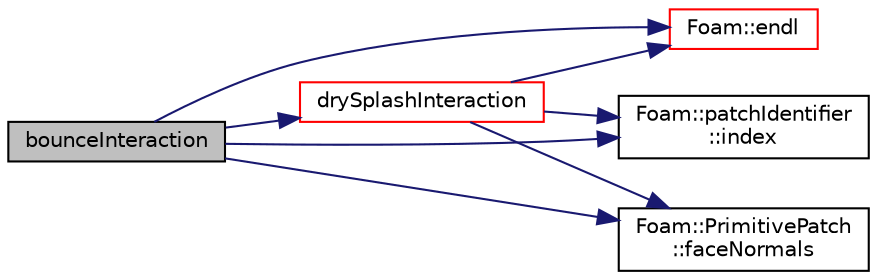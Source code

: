 digraph "bounceInteraction"
{
  bgcolor="transparent";
  edge [fontname="Helvetica",fontsize="10",labelfontname="Helvetica",labelfontsize="10"];
  node [fontname="Helvetica",fontsize="10",shape=record];
  rankdir="LR";
  Node792 [label="bounceInteraction",height=0.2,width=0.4,color="black", fillcolor="grey75", style="filled", fontcolor="black"];
  Node792 -> Node793 [color="midnightblue",fontsize="10",style="solid",fontname="Helvetica"];
  Node793 [label="drySplashInteraction",height=0.2,width=0.4,color="red",URL="$a25505.html#ab9999d268de13beec5daa1b2326b327b",tooltip="Parcel interaction with dry surface. "];
  Node793 -> Node794 [color="midnightblue",fontsize="10",style="solid",fontname="Helvetica"];
  Node794 [label="Foam::endl",height=0.2,width=0.4,color="red",URL="$a21851.html#a2db8fe02a0d3909e9351bb4275b23ce4",tooltip="Add newline and flush stream. "];
  Node793 -> Node796 [color="midnightblue",fontsize="10",style="solid",fontname="Helvetica"];
  Node796 [label="Foam::patchIdentifier\l::index",height=0.2,width=0.4,color="black",URL="$a28273.html#a4a438520bb14406481732edc13c119c7",tooltip="Return the index of this patch in the boundaryMesh. "];
  Node793 -> Node797 [color="midnightblue",fontsize="10",style="solid",fontname="Helvetica"];
  Node797 [label="Foam::PrimitivePatch\l::faceNormals",height=0.2,width=0.4,color="black",URL="$a28693.html#ad96a54bba336ea57f59f0da350d3c265",tooltip="Return face normals for patch. "];
  Node792 -> Node794 [color="midnightblue",fontsize="10",style="solid",fontname="Helvetica"];
  Node792 -> Node797 [color="midnightblue",fontsize="10",style="solid",fontname="Helvetica"];
  Node792 -> Node796 [color="midnightblue",fontsize="10",style="solid",fontname="Helvetica"];
}
